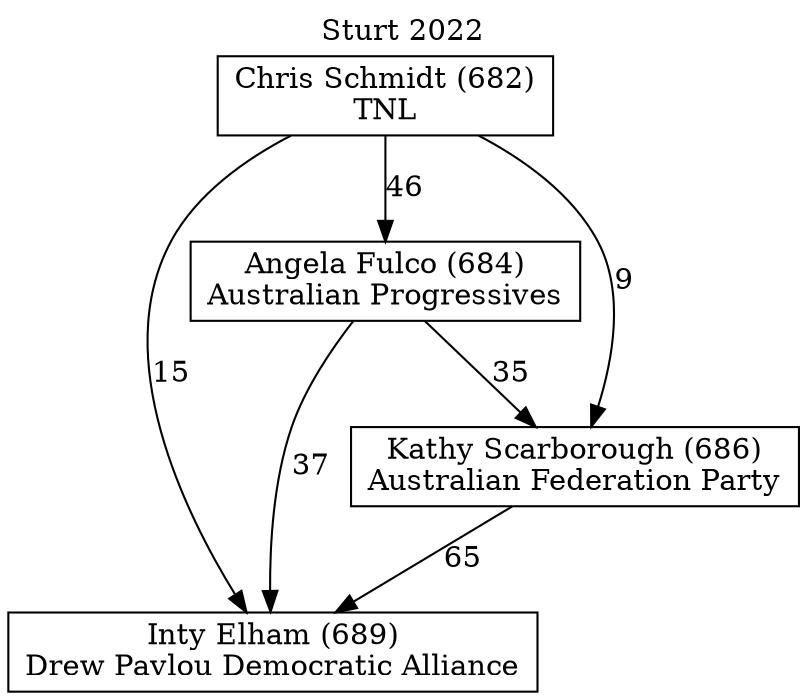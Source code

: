 // House preference flow
digraph "Inty Elham (689)_Sturt_2022" {
	graph [label="Sturt 2022" labelloc=t mclimit=10]
	node [shape=box]
	"Inty Elham (689)" [label="Inty Elham (689)
Drew Pavlou Democratic Alliance"]
	"Chris Schmidt (682)" [label="Chris Schmidt (682)
TNL"]
	"Angela Fulco (684)" [label="Angela Fulco (684)
Australian Progressives"]
	"Kathy Scarborough (686)" [label="Kathy Scarborough (686)
Australian Federation Party"]
	"Angela Fulco (684)" -> "Inty Elham (689)" [label=37]
	"Chris Schmidt (682)" -> "Angela Fulco (684)" [label=46]
	"Kathy Scarborough (686)" -> "Inty Elham (689)" [label=65]
	"Angela Fulco (684)" -> "Kathy Scarborough (686)" [label=35]
	"Chris Schmidt (682)" -> "Kathy Scarborough (686)" [label=9]
	"Chris Schmidt (682)" -> "Inty Elham (689)" [label=15]
}
